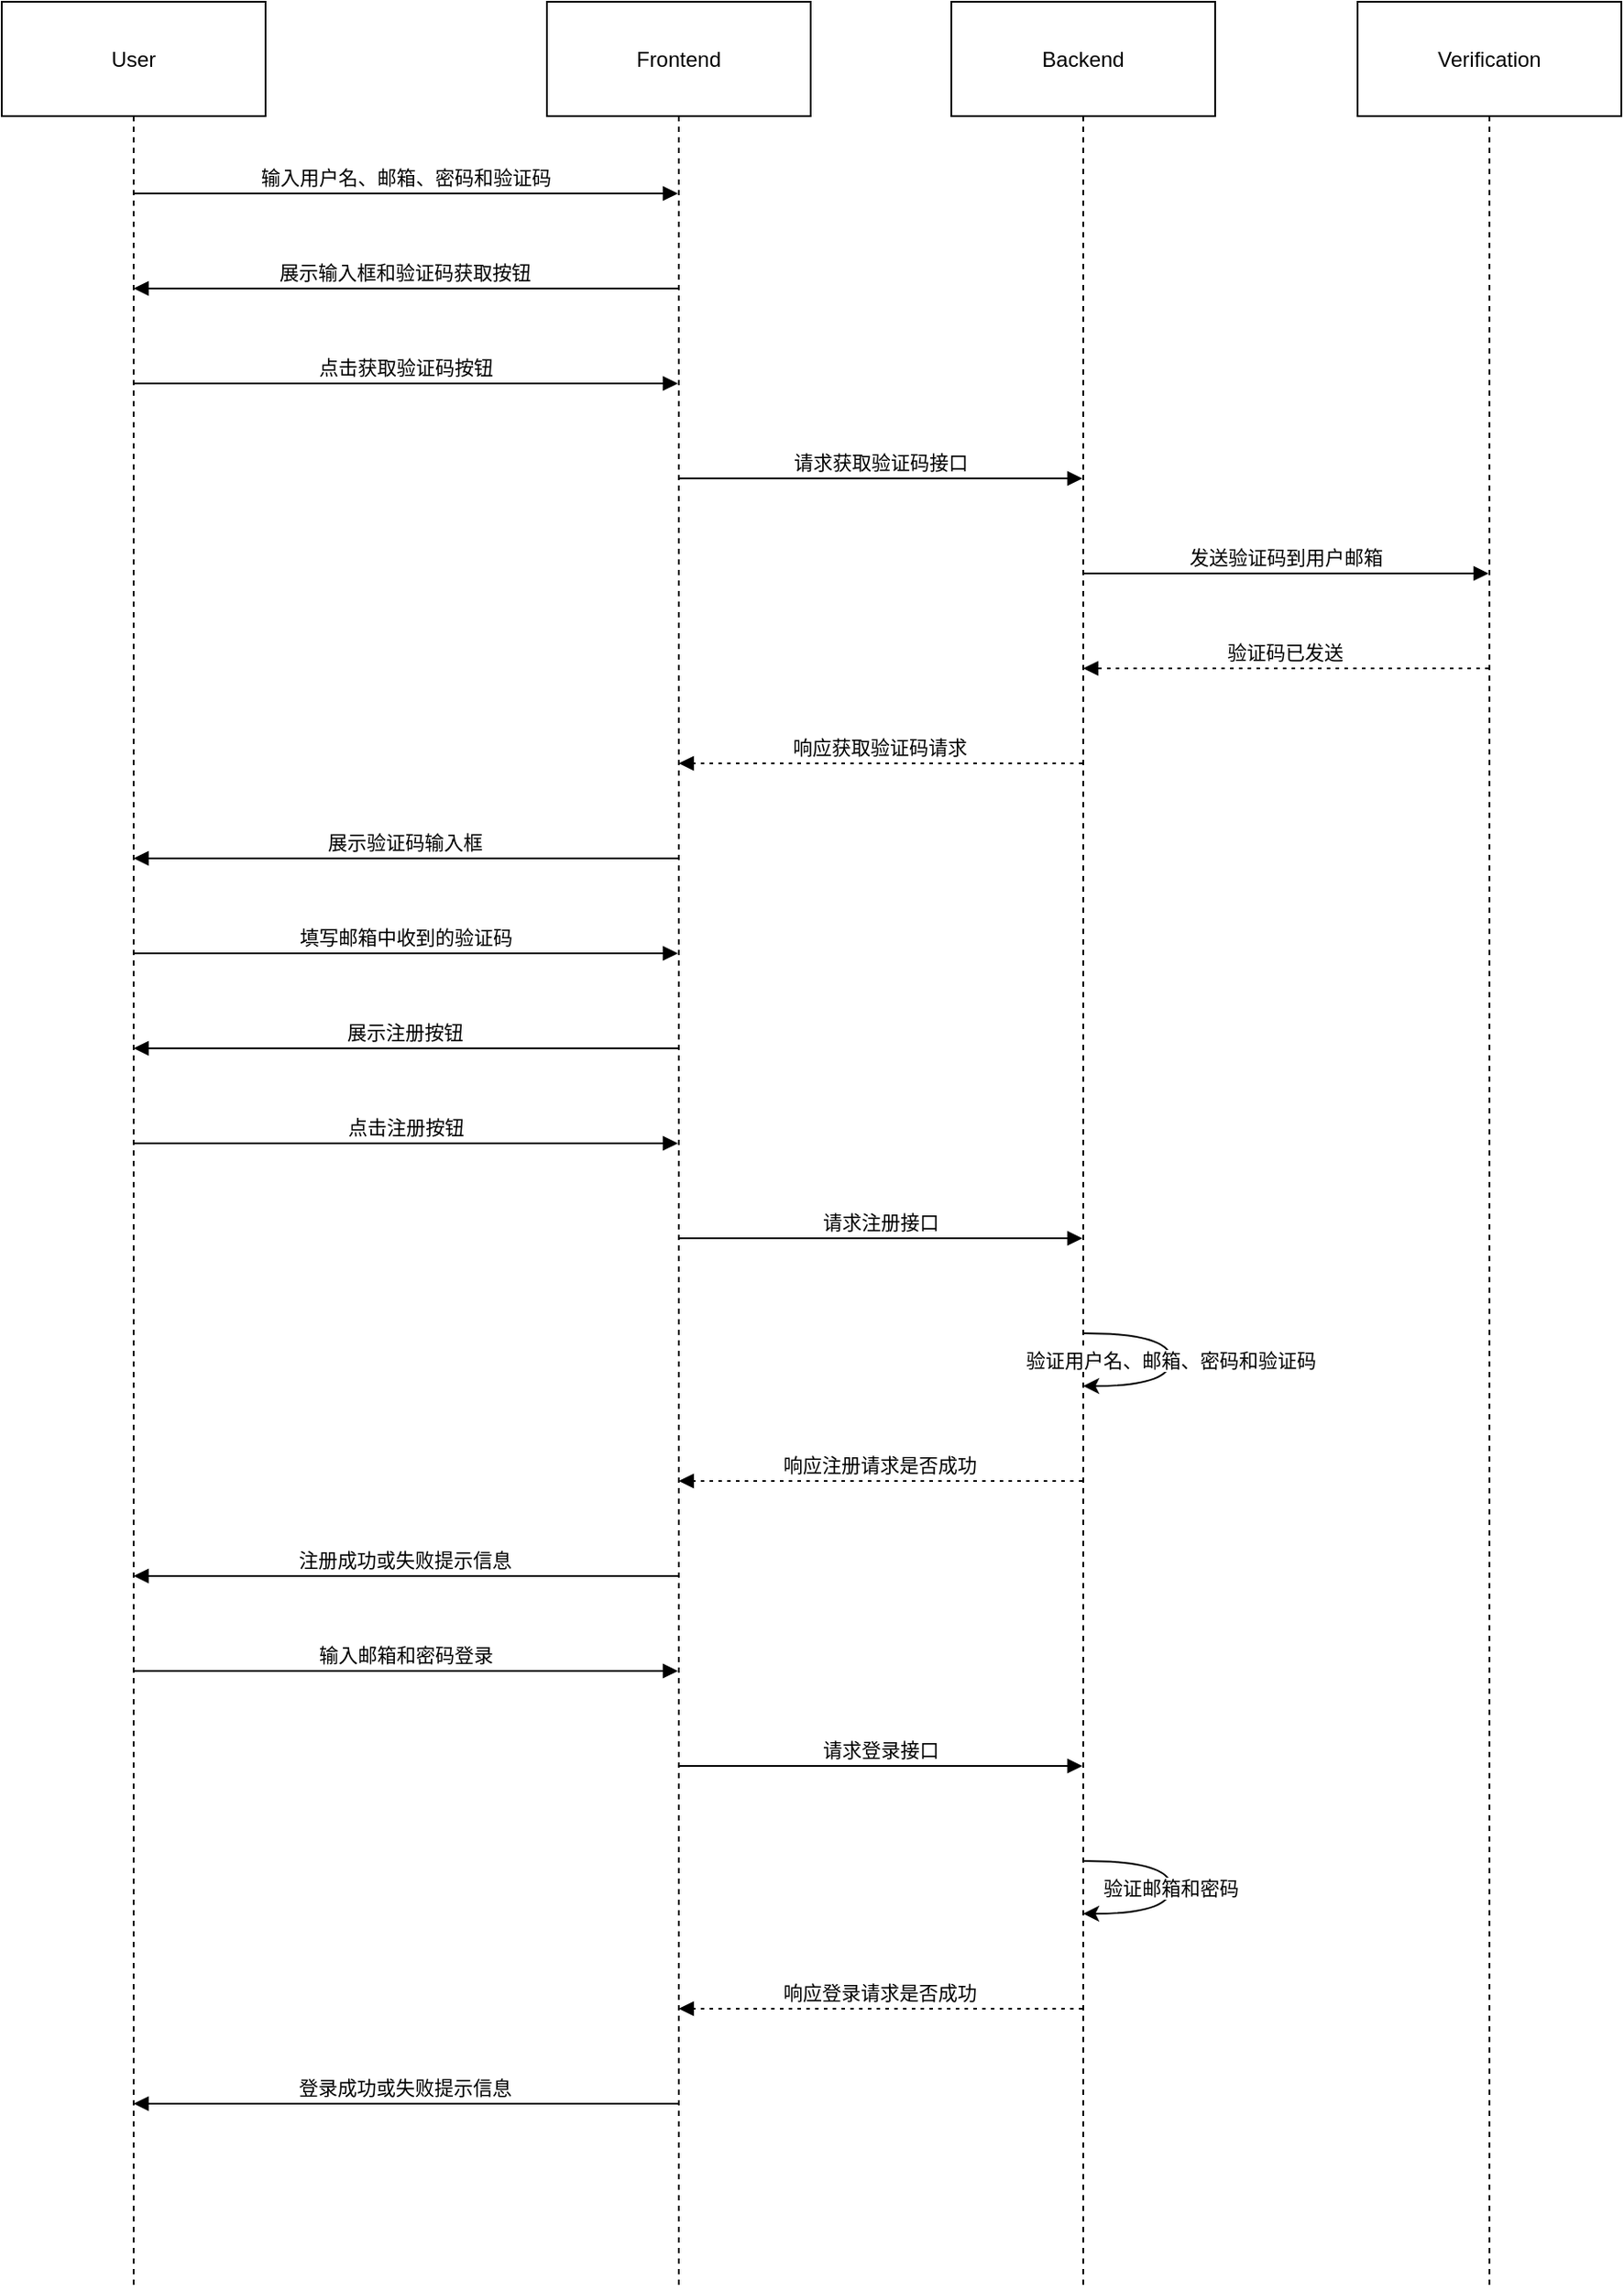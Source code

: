 <mxfile version="21.1.8" type="github">
  <diagram name="第 1 页" id="jZNX5kpsP2SJUZDUzBKi">
    <mxGraphModel>
      <root>
        <mxCell id="0" />
        <mxCell id="1" parent="0" />
        <mxCell id="2" value="User" style="shape=umlLifeline;perimeter=lifelinePerimeter;whiteSpace=wrap;container=1;dropTarget=0;collapsible=0;recursiveResize=0;outlineConnect=0;portConstraint=eastwest;newEdgeStyle={&quot;edgeStyle&quot;:&quot;elbowEdgeStyle&quot;,&quot;elbow&quot;:&quot;vertical&quot;,&quot;curved&quot;:0,&quot;rounded&quot;:0};size=65;" vertex="1" parent="1">
          <mxGeometry width="150" height="1300" as="geometry" />
        </mxCell>
        <mxCell id="3" value="Frontend" style="shape=umlLifeline;perimeter=lifelinePerimeter;whiteSpace=wrap;container=1;dropTarget=0;collapsible=0;recursiveResize=0;outlineConnect=0;portConstraint=eastwest;newEdgeStyle={&quot;edgeStyle&quot;:&quot;elbowEdgeStyle&quot;,&quot;elbow&quot;:&quot;vertical&quot;,&quot;curved&quot;:0,&quot;rounded&quot;:0};size=65;" vertex="1" parent="1">
          <mxGeometry x="310" width="150" height="1300" as="geometry" />
        </mxCell>
        <mxCell id="4" value="Backend" style="shape=umlLifeline;perimeter=lifelinePerimeter;whiteSpace=wrap;container=1;dropTarget=0;collapsible=0;recursiveResize=0;outlineConnect=0;portConstraint=eastwest;newEdgeStyle={&quot;edgeStyle&quot;:&quot;elbowEdgeStyle&quot;,&quot;elbow&quot;:&quot;vertical&quot;,&quot;curved&quot;:0,&quot;rounded&quot;:0};size=65;" vertex="1" parent="1">
          <mxGeometry x="540" width="150" height="1300" as="geometry" />
        </mxCell>
        <mxCell id="5" value="Verification" style="shape=umlLifeline;perimeter=lifelinePerimeter;whiteSpace=wrap;container=1;dropTarget=0;collapsible=0;recursiveResize=0;outlineConnect=0;portConstraint=eastwest;newEdgeStyle={&quot;edgeStyle&quot;:&quot;elbowEdgeStyle&quot;,&quot;elbow&quot;:&quot;vertical&quot;,&quot;curved&quot;:0,&quot;rounded&quot;:0};size=65;" vertex="1" parent="1">
          <mxGeometry x="771" width="150" height="1300" as="geometry" />
        </mxCell>
        <mxCell id="6" value="输入用户名、邮箱、密码和验证码" style="verticalAlign=bottom;endArrow=block;edgeStyle=elbowEdgeStyle;elbow=vertical;curved=0;rounded=0;" edge="1" parent="1" source="2" target="3">
          <mxGeometry relative="1" as="geometry">
            <Array as="points">
              <mxPoint x="240" y="109" />
            </Array>
          </mxGeometry>
        </mxCell>
        <mxCell id="7" value="展示输入框和验证码获取按钮" style="verticalAlign=bottom;endArrow=block;edgeStyle=elbowEdgeStyle;elbow=vertical;curved=0;rounded=0;" edge="1" parent="1" source="3" target="2">
          <mxGeometry relative="1" as="geometry">
            <Array as="points">
              <mxPoint x="240" y="163" />
            </Array>
          </mxGeometry>
        </mxCell>
        <mxCell id="8" value="点击获取验证码按钮" style="verticalAlign=bottom;endArrow=block;edgeStyle=elbowEdgeStyle;elbow=vertical;curved=0;rounded=0;" edge="1" parent="1" source="2" target="3">
          <mxGeometry relative="1" as="geometry">
            <Array as="points">
              <mxPoint x="240" y="217" />
            </Array>
          </mxGeometry>
        </mxCell>
        <mxCell id="9" value="请求获取验证码接口" style="verticalAlign=bottom;endArrow=block;edgeStyle=elbowEdgeStyle;elbow=vertical;curved=0;rounded=0;" edge="1" parent="1" source="3" target="4">
          <mxGeometry relative="1" as="geometry">
            <Array as="points">
              <mxPoint x="510" y="271" />
            </Array>
          </mxGeometry>
        </mxCell>
        <mxCell id="10" value="发送验证码到用户邮箱" style="verticalAlign=bottom;endArrow=block;edgeStyle=elbowEdgeStyle;elbow=vertical;curved=0;rounded=0;" edge="1" parent="1" source="4" target="5">
          <mxGeometry relative="1" as="geometry">
            <Array as="points">
              <mxPoint x="741" y="325" />
            </Array>
          </mxGeometry>
        </mxCell>
        <mxCell id="11" value="验证码已发送" style="verticalAlign=bottom;endArrow=block;edgeStyle=elbowEdgeStyle;elbow=vertical;curved=0;rounded=0;dashed=1;dashPattern=2 3;" edge="1" parent="1" source="5" target="4">
          <mxGeometry relative="1" as="geometry">
            <Array as="points">
              <mxPoint x="741" y="379" />
            </Array>
          </mxGeometry>
        </mxCell>
        <mxCell id="12" value="响应获取验证码请求" style="verticalAlign=bottom;endArrow=block;edgeStyle=elbowEdgeStyle;elbow=vertical;curved=0;rounded=0;dashed=1;dashPattern=2 3;" edge="1" parent="1" source="4" target="3">
          <mxGeometry relative="1" as="geometry">
            <Array as="points">
              <mxPoint x="510" y="433" />
            </Array>
          </mxGeometry>
        </mxCell>
        <mxCell id="13" value="展示验证码输入框" style="verticalAlign=bottom;endArrow=block;edgeStyle=elbowEdgeStyle;elbow=vertical;curved=0;rounded=0;" edge="1" parent="1" source="3" target="2">
          <mxGeometry relative="1" as="geometry">
            <Array as="points">
              <mxPoint x="240" y="487" />
            </Array>
          </mxGeometry>
        </mxCell>
        <mxCell id="14" value="填写邮箱中收到的验证码" style="verticalAlign=bottom;endArrow=block;edgeStyle=elbowEdgeStyle;elbow=vertical;curved=0;rounded=0;" edge="1" parent="1" source="2" target="3">
          <mxGeometry relative="1" as="geometry">
            <Array as="points">
              <mxPoint x="240" y="541" />
            </Array>
          </mxGeometry>
        </mxCell>
        <mxCell id="15" value="展示注册按钮" style="verticalAlign=bottom;endArrow=block;edgeStyle=elbowEdgeStyle;elbow=vertical;curved=0;rounded=0;" edge="1" parent="1" source="3" target="2">
          <mxGeometry relative="1" as="geometry">
            <Array as="points">
              <mxPoint x="240" y="595" />
            </Array>
          </mxGeometry>
        </mxCell>
        <mxCell id="16" value="点击注册按钮" style="verticalAlign=bottom;endArrow=block;edgeStyle=elbowEdgeStyle;elbow=vertical;curved=0;rounded=0;" edge="1" parent="1" source="2" target="3">
          <mxGeometry relative="1" as="geometry">
            <Array as="points">
              <mxPoint x="240" y="649" />
            </Array>
          </mxGeometry>
        </mxCell>
        <mxCell id="17" value="请求注册接口" style="verticalAlign=bottom;endArrow=block;edgeStyle=elbowEdgeStyle;elbow=vertical;curved=0;rounded=0;" edge="1" parent="1" source="3" target="4">
          <mxGeometry relative="1" as="geometry">
            <Array as="points">
              <mxPoint x="510" y="703" />
            </Array>
          </mxGeometry>
        </mxCell>
        <mxCell id="18" value="验证用户名、邮箱、密码和验证码" style="curved=1;" edge="1" parent="1" source="4" target="4">
          <mxGeometry relative="1" as="geometry">
            <Array as="points">
              <mxPoint x="665" y="757" />
              <mxPoint x="665" y="787" />
            </Array>
          </mxGeometry>
        </mxCell>
        <mxCell id="19" value="响应注册请求是否成功" style="verticalAlign=bottom;endArrow=block;edgeStyle=elbowEdgeStyle;elbow=vertical;curved=0;rounded=0;dashed=1;dashPattern=2 3;" edge="1" parent="1" source="4" target="3">
          <mxGeometry relative="1" as="geometry">
            <Array as="points">
              <mxPoint x="510" y="841" />
            </Array>
          </mxGeometry>
        </mxCell>
        <mxCell id="20" value="注册成功或失败提示信息" style="verticalAlign=bottom;endArrow=block;edgeStyle=elbowEdgeStyle;elbow=vertical;curved=0;rounded=0;" edge="1" parent="1" source="3" target="2">
          <mxGeometry relative="1" as="geometry">
            <Array as="points">
              <mxPoint x="240" y="895" />
            </Array>
          </mxGeometry>
        </mxCell>
        <mxCell id="21" value="输入邮箱和密码登录" style="verticalAlign=bottom;endArrow=block;edgeStyle=elbowEdgeStyle;elbow=vertical;curved=0;rounded=0;" edge="1" parent="1" source="2" target="3">
          <mxGeometry relative="1" as="geometry">
            <Array as="points">
              <mxPoint x="240" y="949" />
            </Array>
          </mxGeometry>
        </mxCell>
        <mxCell id="22" value="请求登录接口" style="verticalAlign=bottom;endArrow=block;edgeStyle=elbowEdgeStyle;elbow=vertical;curved=0;rounded=0;" edge="1" parent="1" source="3" target="4">
          <mxGeometry relative="1" as="geometry">
            <Array as="points">
              <mxPoint x="510" y="1003" />
            </Array>
          </mxGeometry>
        </mxCell>
        <mxCell id="23" value="验证邮箱和密码" style="curved=1;" edge="1" parent="1" source="4" target="4">
          <mxGeometry relative="1" as="geometry">
            <Array as="points">
              <mxPoint x="665" y="1057" />
              <mxPoint x="665" y="1087" />
            </Array>
          </mxGeometry>
        </mxCell>
        <mxCell id="24" value="响应登录请求是否成功" style="verticalAlign=bottom;endArrow=block;edgeStyle=elbowEdgeStyle;elbow=vertical;curved=0;rounded=0;dashed=1;dashPattern=2 3;" edge="1" parent="1" source="4" target="3">
          <mxGeometry relative="1" as="geometry">
            <Array as="points">
              <mxPoint x="510" y="1141" />
            </Array>
          </mxGeometry>
        </mxCell>
        <mxCell id="25" value="登录成功或失败提示信息" style="verticalAlign=bottom;endArrow=block;edgeStyle=elbowEdgeStyle;elbow=vertical;curved=0;rounded=0;" edge="1" parent="1" source="3" target="2">
          <mxGeometry relative="1" as="geometry">
            <Array as="points">
              <mxPoint x="240" y="1195" />
            </Array>
          </mxGeometry>
        </mxCell>
      </root>
    </mxGraphModel>
  </diagram>
</mxfile>
